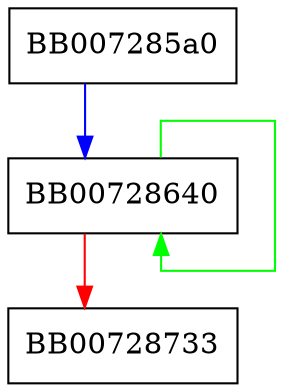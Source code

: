 digraph ossl_extract_multiplier_2x30_win5 {
  node [shape="box"];
  graph [splines=ortho];
  BB007285a0 -> BB00728640 [color="blue"];
  BB00728640 -> BB00728640 [color="green"];
  BB00728640 -> BB00728733 [color="red"];
}